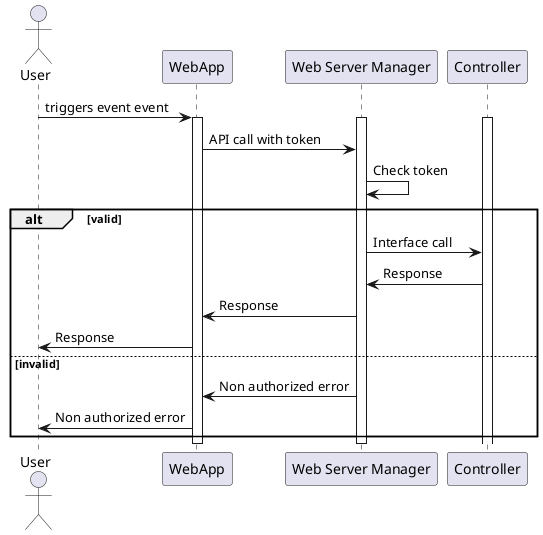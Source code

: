 @startuml

actor User as U
participant WebApp as WA 
participant "Web Server Manager" as AM
participant Controller as D

U -> WA: triggers event event
activate D
activate AM
activate WA
WA -> AM : API call with token
AM -> AM : Check token
alt valid
    AM -> D : Interface call
    D -> AM : Response
    AM -> WA : Response
    WA -> U : Response
else invalid
    AM -> WA : Non authorized error
    WA -> U : Non authorized error
end
deactivate WA
deactivate AM

@enduml